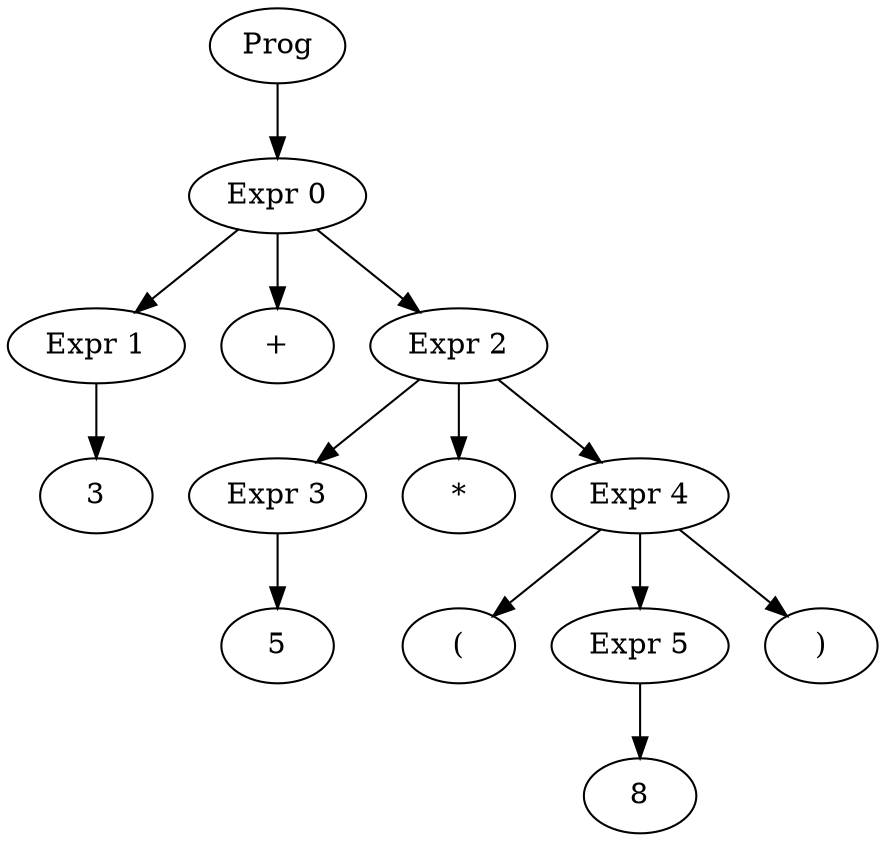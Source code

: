 digraph tree {
    "Prog";
    "Expr 0";
    "Expr 1";
    "3";
    "+";
    "Expr 2";
    "Expr 3";
    "5";
    "*";
    "Expr 4";
    "(";
    "Expr 5";
    "8";
    ")";
    "Prog" -> "Expr 0";
    "Expr 0" -> "Expr 1";
    "Expr 0" -> "+";
    "Expr 0" -> "Expr 2";
    "Expr 1" -> "3";
    "Expr 2" -> "Expr 3";
    "Expr 2" -> "*";
    "Expr 2" -> "Expr 4";
    "Expr 3" -> "5";
    "Expr 4" -> "(";
    "Expr 4" -> "Expr 5";
    "Expr 4" -> ")";
    "Expr 5" -> "8";
}
